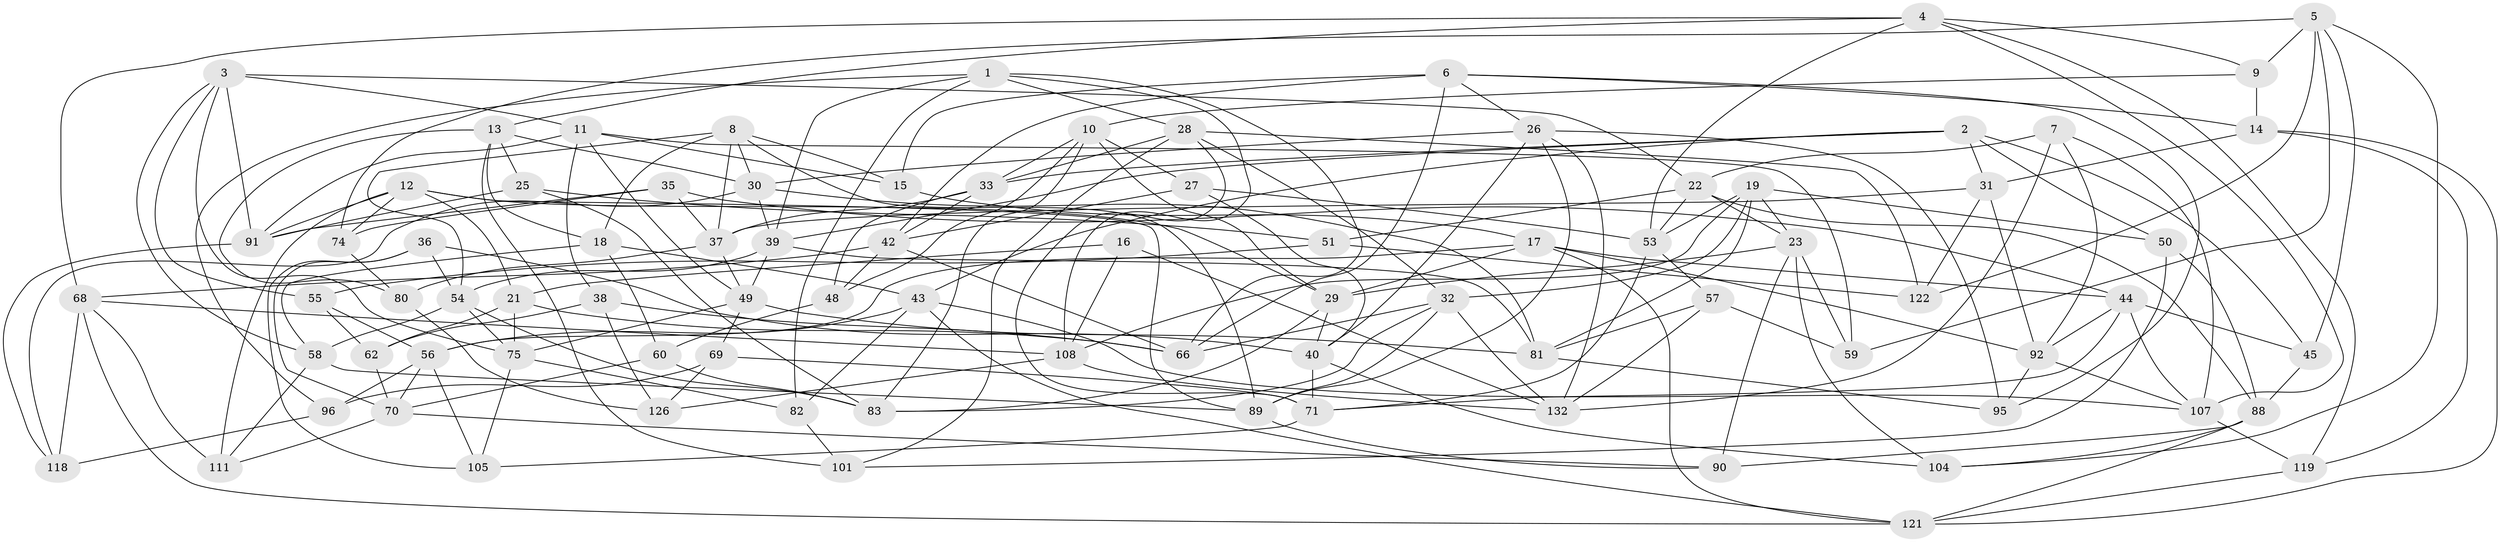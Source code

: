 // original degree distribution, {4: 1.0}
// Generated by graph-tools (version 1.1) at 2025/42/03/06/25 10:42:22]
// undirected, 84 vertices, 216 edges
graph export_dot {
graph [start="1"]
  node [color=gray90,style=filled];
  1 [super="+131"];
  2 [super="+113"];
  3 [super="+46"];
  4 [super="+41"];
  5 [super="+63"];
  6 [super="+112"];
  7;
  8 [super="+135"];
  9;
  10 [super="+24"];
  11 [super="+20"];
  12 [super="+93"];
  13 [super="+94"];
  14 [super="+34"];
  15;
  16;
  17 [super="+120"];
  18 [super="+116"];
  19 [super="+79"];
  21 [super="+110"];
  22 [super="+87"];
  23 [super="+114"];
  25;
  26 [super="+84"];
  27;
  28 [super="+133"];
  29 [super="+98"];
  30 [super="+65"];
  31 [super="+123"];
  32 [super="+97"];
  33 [super="+76"];
  35;
  36;
  37 [super="+47"];
  38;
  39 [super="+61"];
  40 [super="+52"];
  42 [super="+99"];
  43 [super="+77"];
  44 [super="+67"];
  45;
  48;
  49 [super="+102"];
  50;
  51;
  53 [super="+86"];
  54 [super="+64"];
  55;
  56 [super="+72"];
  57;
  58 [super="+85"];
  59;
  60;
  62;
  66 [super="+73"];
  68 [super="+128"];
  69;
  70 [super="+78"];
  71 [super="+117"];
  74;
  75 [super="+109"];
  80;
  81 [super="+115"];
  82;
  83 [super="+103"];
  88 [super="+106"];
  89 [super="+100"];
  90;
  91 [super="+124"];
  92 [super="+127"];
  95;
  96;
  101;
  104;
  105;
  107 [super="+130"];
  108 [super="+125"];
  111;
  118;
  119;
  121 [super="+129"];
  122;
  126;
  132 [super="+134"];
  1 -- 108;
  1 -- 96;
  1 -- 66;
  1 -- 82;
  1 -- 28;
  1 -- 39;
  2 -- 45;
  2 -- 31;
  2 -- 33;
  2 -- 50;
  2 -- 39;
  2 -- 43;
  3 -- 75;
  3 -- 22;
  3 -- 11;
  3 -- 91;
  3 -- 58;
  3 -- 55;
  4 -- 68;
  4 -- 119;
  4 -- 53;
  4 -- 9;
  4 -- 13;
  4 -- 107;
  5 -- 74;
  5 -- 104;
  5 -- 9;
  5 -- 45;
  5 -- 122;
  5 -- 59;
  6 -- 15;
  6 -- 14;
  6 -- 42;
  6 -- 66;
  6 -- 26;
  6 -- 95;
  7 -- 132;
  7 -- 22;
  7 -- 107;
  7 -- 92;
  8 -- 54;
  8 -- 89;
  8 -- 30;
  8 -- 18;
  8 -- 37;
  8 -- 15;
  9 -- 14;
  9 -- 10;
  10 -- 48;
  10 -- 33;
  10 -- 27;
  10 -- 29;
  10 -- 83;
  11 -- 15;
  11 -- 91;
  11 -- 38;
  11 -- 59;
  11 -- 49;
  12 -- 74;
  12 -- 89;
  12 -- 91;
  12 -- 21;
  12 -- 111;
  12 -- 29;
  13 -- 101;
  13 -- 80;
  13 -- 25;
  13 -- 18;
  13 -- 30;
  14 -- 119;
  14 -- 31 [weight=2];
  14 -- 121;
  15 -- 17;
  16 -- 21 [weight=2];
  16 -- 132;
  16 -- 108;
  17 -- 29;
  17 -- 121;
  17 -- 44;
  17 -- 56;
  17 -- 92;
  18 -- 43;
  18 -- 58 [weight=2];
  18 -- 60;
  19 -- 53;
  19 -- 108;
  19 -- 32;
  19 -- 50;
  19 -- 23;
  19 -- 81;
  21 -- 66;
  21 -- 62;
  21 -- 75;
  22 -- 88;
  22 -- 51;
  22 -- 53;
  22 -- 23;
  23 -- 59;
  23 -- 29;
  23 -- 90;
  23 -- 104;
  25 -- 51;
  25 -- 91;
  25 -- 83;
  26 -- 95;
  26 -- 89;
  26 -- 132;
  26 -- 40;
  26 -- 30;
  27 -- 42;
  27 -- 40;
  27 -- 53;
  28 -- 101;
  28 -- 122;
  28 -- 32;
  28 -- 33;
  28 -- 71;
  29 -- 40;
  29 -- 83;
  30 -- 81;
  30 -- 118;
  30 -- 39;
  31 -- 37;
  31 -- 122;
  31 -- 92;
  32 -- 83;
  32 -- 89;
  32 -- 132;
  32 -- 66;
  33 -- 48;
  33 -- 42;
  33 -- 37;
  35 -- 74;
  35 -- 44;
  35 -- 91;
  35 -- 37;
  36 -- 105;
  36 -- 54;
  36 -- 70;
  36 -- 40;
  37 -- 80;
  37 -- 49;
  38 -- 126;
  38 -- 66;
  38 -- 62;
  39 -- 81;
  39 -- 54;
  39 -- 49;
  40 -- 71;
  40 -- 104;
  42 -- 68;
  42 -- 66;
  42 -- 48;
  43 -- 56;
  43 -- 82;
  43 -- 107;
  43 -- 121;
  44 -- 45;
  44 -- 107;
  44 -- 92;
  44 -- 71;
  45 -- 88;
  48 -- 60;
  49 -- 69;
  49 -- 75;
  49 -- 81;
  50 -- 88;
  50 -- 101;
  51 -- 55;
  51 -- 122;
  53 -- 57;
  53 -- 71;
  54 -- 83;
  54 -- 75;
  54 -- 58;
  55 -- 62;
  55 -- 56;
  56 -- 96;
  56 -- 70;
  56 -- 105;
  57 -- 59;
  57 -- 132;
  57 -- 81;
  58 -- 89;
  58 -- 111;
  60 -- 83;
  60 -- 70;
  62 -- 70;
  68 -- 118;
  68 -- 111;
  68 -- 108;
  68 -- 121;
  69 -- 126;
  69 -- 96;
  69 -- 71;
  70 -- 90;
  70 -- 111;
  71 -- 105;
  74 -- 80;
  75 -- 82;
  75 -- 105;
  80 -- 126;
  81 -- 95;
  82 -- 101;
  88 -- 121;
  88 -- 104;
  88 -- 90;
  89 -- 90;
  91 -- 118;
  92 -- 95;
  92 -- 107;
  96 -- 118;
  107 -- 119;
  108 -- 126;
  108 -- 132;
  119 -- 121;
}
